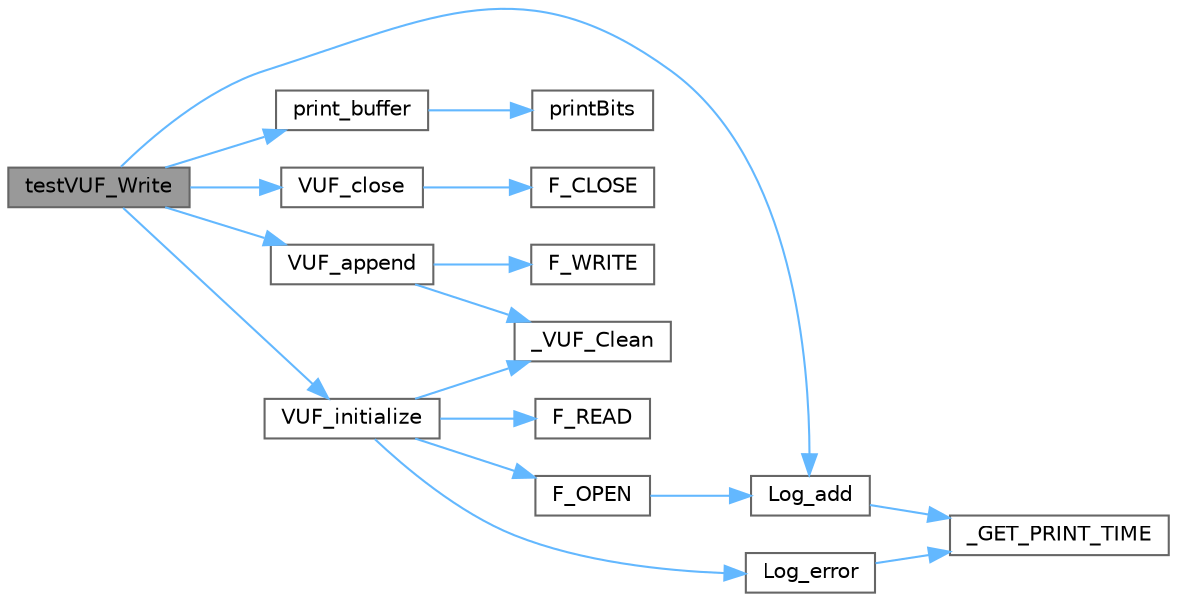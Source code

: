 digraph "testVUF_Write"
{
 // LATEX_PDF_SIZE
  bgcolor="transparent";
  edge [fontname=Helvetica,fontsize=10,labelfontname=Helvetica,labelfontsize=10];
  node [fontname=Helvetica,fontsize=10,shape=box,height=0.2,width=0.4];
  rankdir="LR";
  Node1 [id="Node000001",label="testVUF_Write",height=0.2,width=0.4,color="gray40", fillcolor="grey60", style="filled", fontcolor="black",tooltip=" "];
  Node1 -> Node2 [id="edge33_Node000001_Node000002",color="steelblue1",style="solid",tooltip=" "];
  Node2 [id="Node000002",label="Log_add",height=0.2,width=0.4,color="grey40", fillcolor="white", style="filled",URL="$d5/d42/a00269.html#a61353ebf0328d8bd1f61f224305e64bb",tooltip=" "];
  Node2 -> Node3 [id="edge34_Node000002_Node000003",color="steelblue1",style="solid",tooltip=" "];
  Node3 [id="Node000003",label="_GET_PRINT_TIME",height=0.2,width=0.4,color="grey40", fillcolor="white", style="filled",URL="$d5/d42/a00269.html#a89eb41300c751659cb27ad5955449bdc",tooltip=" "];
  Node1 -> Node4 [id="edge35_Node000001_Node000004",color="steelblue1",style="solid",tooltip=" "];
  Node4 [id="Node000004",label="print_buffer",height=0.2,width=0.4,color="grey40", fillcolor="white", style="filled",URL="$d8/d23/a00326.html#a573e4df8190dae4209a0f027d77fb942",tooltip=" "];
  Node4 -> Node5 [id="edge36_Node000004_Node000005",color="steelblue1",style="solid",tooltip=" "];
  Node5 [id="Node000005",label="printBits",height=0.2,width=0.4,color="grey40", fillcolor="white", style="filled",URL="$d8/d23/a00326.html#a553dc49f84a0874f09d55f9e84fb31d2",tooltip=" "];
  Node1 -> Node6 [id="edge37_Node000001_Node000006",color="steelblue1",style="solid",tooltip=" "];
  Node6 [id="Node000006",label="VUF_append",height=0.2,width=0.4,color="grey40", fillcolor="white", style="filled",URL="$dc/d84/a00338.html#a744805d2f1db68081efadb9892a297e9",tooltip=" "];
  Node6 -> Node7 [id="edge38_Node000006_Node000007",color="steelblue1",style="solid",tooltip=" "];
  Node7 [id="Node000007",label="_VUF_Clean",height=0.2,width=0.4,color="grey40", fillcolor="white", style="filled",URL="$dc/d84/a00338.html#ab232dbf9e1e9abf226e94b02fe510da4",tooltip=" "];
  Node6 -> Node8 [id="edge39_Node000006_Node000008",color="steelblue1",style="solid",tooltip=" "];
  Node8 [id="Node000008",label="F_WRITE",height=0.2,width=0.4,color="grey40", fillcolor="white", style="filled",URL="$dc/d5d/a00278.html#a94d988ea4ce93357f56c0191584246a6",tooltip=" "];
  Node1 -> Node9 [id="edge40_Node000001_Node000009",color="steelblue1",style="solid",tooltip=" "];
  Node9 [id="Node000009",label="VUF_close",height=0.2,width=0.4,color="grey40", fillcolor="white", style="filled",URL="$dc/d84/a00338.html#ad54b8d6492e4c149c7f1232e3eda58be",tooltip=" "];
  Node9 -> Node10 [id="edge41_Node000009_Node000010",color="steelblue1",style="solid",tooltip=" "];
  Node10 [id="Node000010",label="F_CLOSE",height=0.2,width=0.4,color="grey40", fillcolor="white", style="filled",URL="$dc/d5d/a00278.html#ad62e6a72675aa7b389460e97f4e6d998",tooltip=" "];
  Node1 -> Node11 [id="edge42_Node000001_Node000011",color="steelblue1",style="solid",tooltip=" "];
  Node11 [id="Node000011",label="VUF_initialize",height=0.2,width=0.4,color="grey40", fillcolor="white", style="filled",URL="$dc/d84/a00338.html#a07ca21a87dab6f536b7f4d69050f5602",tooltip=" "];
  Node11 -> Node7 [id="edge43_Node000011_Node000007",color="steelblue1",style="solid",tooltip=" "];
  Node11 -> Node12 [id="edge44_Node000011_Node000012",color="steelblue1",style="solid",tooltip=" "];
  Node12 [id="Node000012",label="F_OPEN",height=0.2,width=0.4,color="grey40", fillcolor="white", style="filled",URL="$dc/d5d/a00278.html#a05d25080a4592a86386f6d0d3d48496c",tooltip=" "];
  Node12 -> Node2 [id="edge45_Node000012_Node000002",color="steelblue1",style="solid",tooltip=" "];
  Node11 -> Node13 [id="edge46_Node000011_Node000013",color="steelblue1",style="solid",tooltip=" "];
  Node13 [id="Node000013",label="F_READ",height=0.2,width=0.4,color="grey40", fillcolor="white", style="filled",URL="$dc/d5d/a00278.html#a6d14febd2771048b4a06dd86ea17718d",tooltip=" "];
  Node11 -> Node14 [id="edge47_Node000011_Node000014",color="steelblue1",style="solid",tooltip=" "];
  Node14 [id="Node000014",label="Log_error",height=0.2,width=0.4,color="grey40", fillcolor="white", style="filled",URL="$d5/d42/a00269.html#ad795690a809192117add6898be812267",tooltip=" "];
  Node14 -> Node3 [id="edge48_Node000014_Node000003",color="steelblue1",style="solid",tooltip=" "];
}
